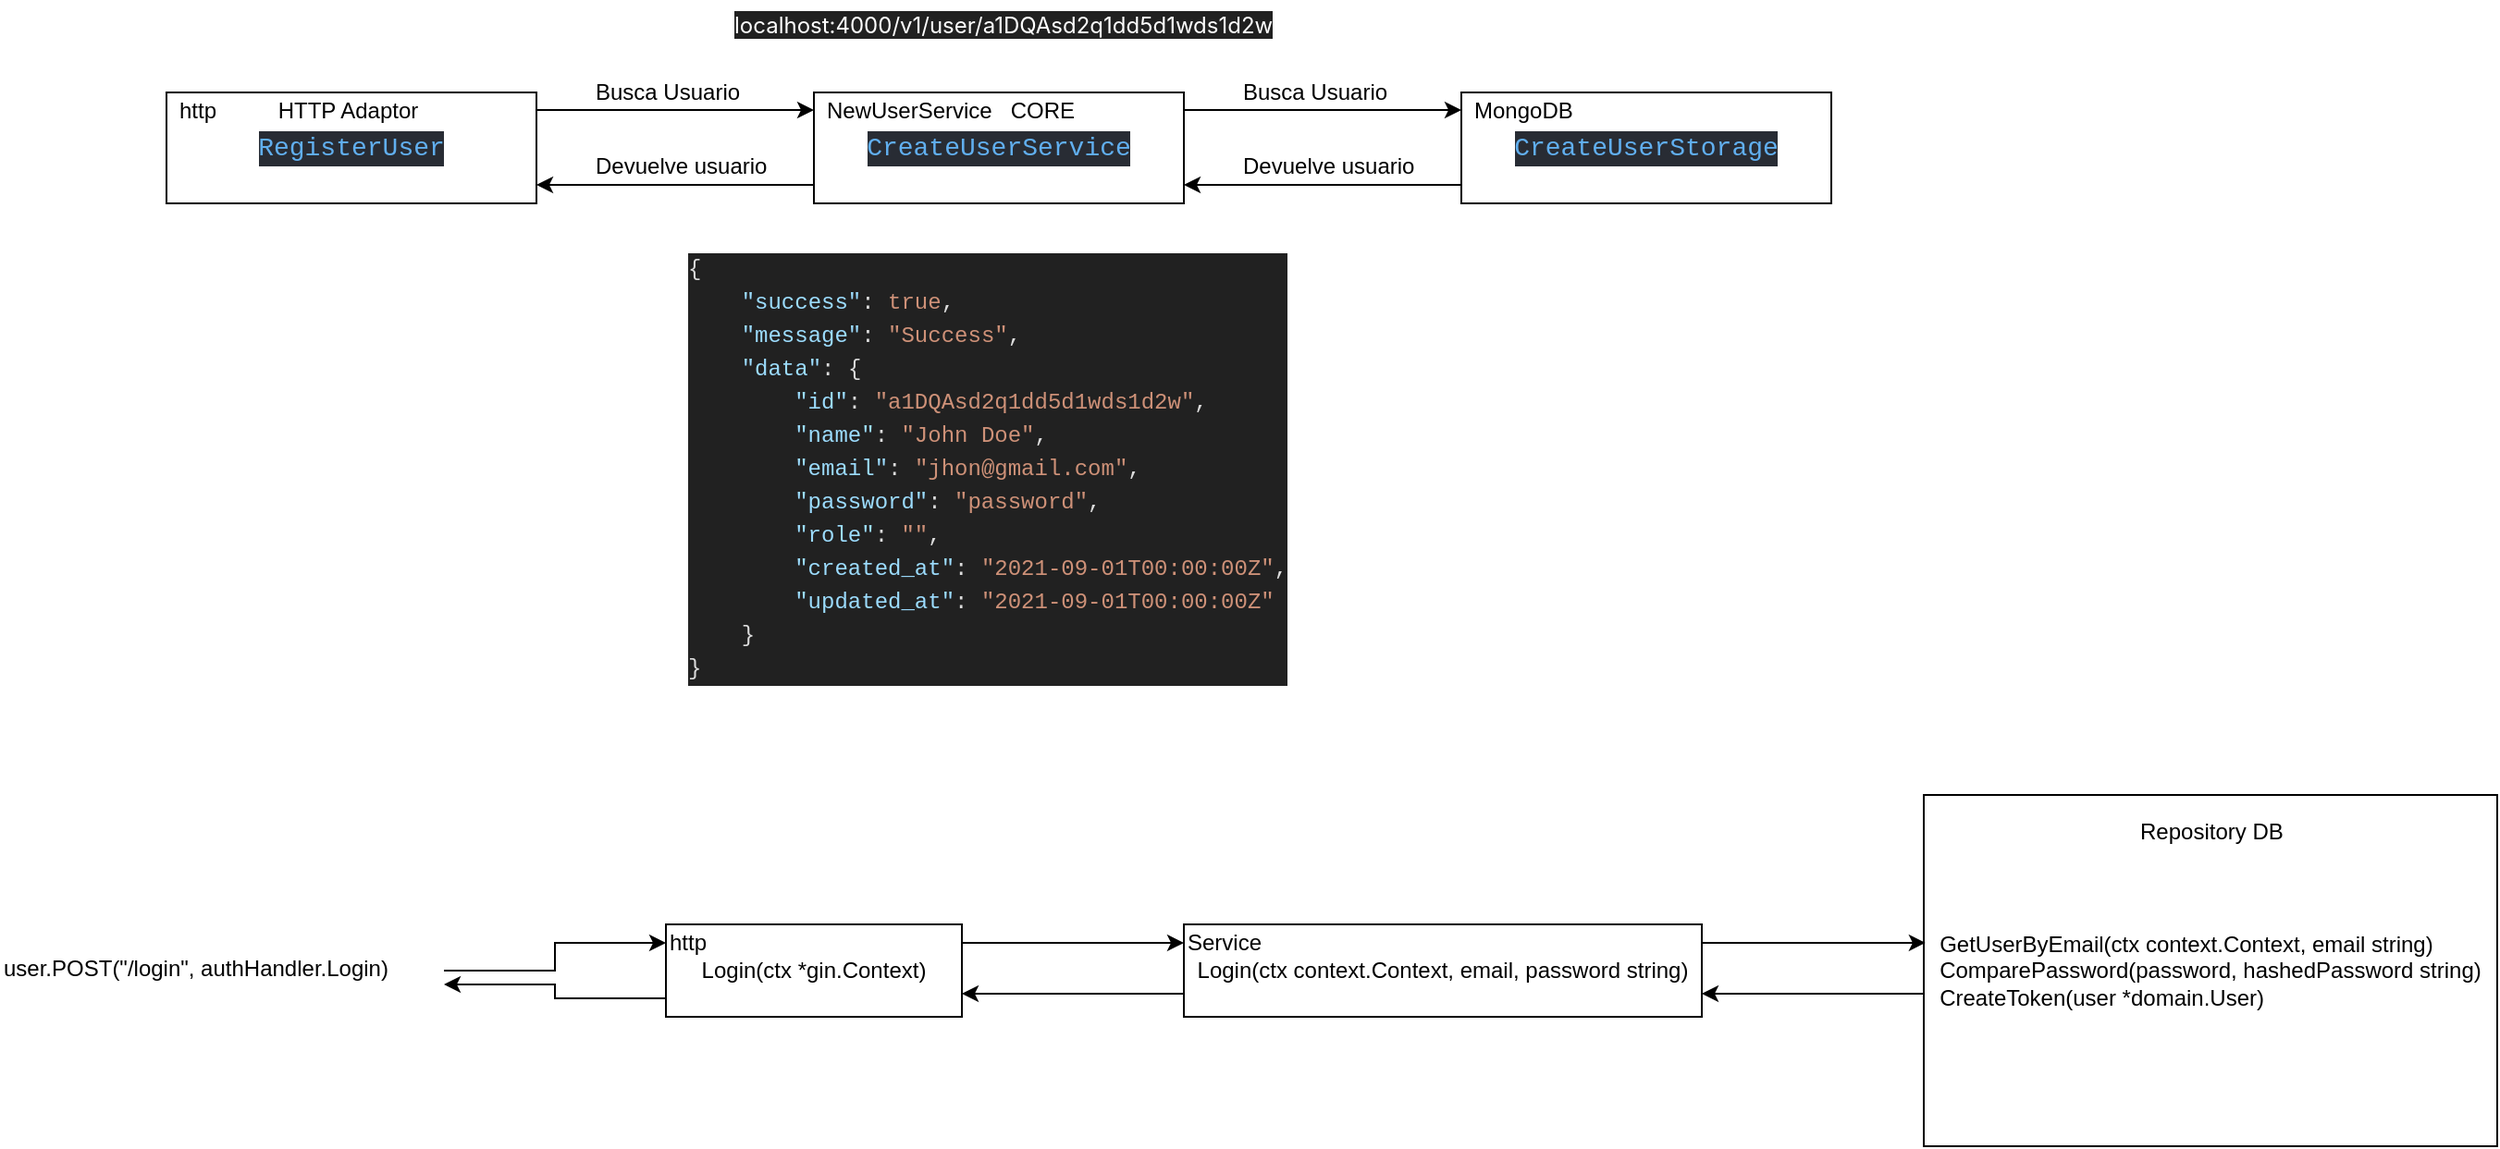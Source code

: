 <mxfile>
    <diagram id="RvWrwiXNnBhocP2-GlSa" name="Page-1">
        <mxGraphModel dx="1984" dy="779" grid="1" gridSize="10" guides="1" tooltips="1" connect="1" arrows="1" fold="1" page="1" pageScale="1" pageWidth="850" pageHeight="1100" math="0" shadow="0">
            <root>
                <mxCell id="0"/>
                <mxCell id="1" parent="0"/>
                <mxCell id="2" style="edgeStyle=orthogonalEdgeStyle;rounded=0;orthogonalLoop=1;jettySize=auto;html=1;entryX=0;entryY=0.5;entryDx=0;entryDy=0;" parent="1" edge="1">
                    <mxGeometry relative="1" as="geometry">
                        <mxPoint x="-240" y="129.5" as="sourcePoint"/>
                        <mxPoint x="-80" y="129.5" as="targetPoint"/>
                    </mxGeometry>
                </mxCell>
                <mxCell id="3" value="&lt;div style=&quot;color: rgb(171, 178, 191); background-color: rgb(40, 44, 52); font-family: Consolas, &amp;quot;Courier New&amp;quot;, monospace; font-size: 14px; line-height: 19px;&quot;&gt;&lt;span style=&quot;color: #61afef;&quot;&gt;RegisterUser&lt;/span&gt;&lt;/div&gt;" style="rounded=0;whiteSpace=wrap;html=1;" parent="1" vertex="1">
                    <mxGeometry x="-430" y="120" width="200" height="60" as="geometry"/>
                </mxCell>
                <mxCell id="4" style="edgeStyle=orthogonalEdgeStyle;rounded=0;orthogonalLoop=1;jettySize=auto;html=1;entryX=0;entryY=0.5;entryDx=0;entryDy=0;" parent="1" edge="1">
                    <mxGeometry relative="1" as="geometry">
                        <mxPoint x="120" y="129.5" as="sourcePoint"/>
                        <mxPoint x="270" y="129.5" as="targetPoint"/>
                    </mxGeometry>
                </mxCell>
                <mxCell id="5" value="&lt;div style=&quot;color: rgb(171, 178, 191); background-color: rgb(40, 44, 52); font-family: Consolas, &amp;quot;Courier New&amp;quot;, monospace; font-size: 14px; line-height: 19px;&quot;&gt;&lt;span style=&quot;color: #61afef;&quot;&gt;CreateUserService&lt;/span&gt;&lt;/div&gt;" style="rounded=0;whiteSpace=wrap;html=1;" parent="1" vertex="1">
                    <mxGeometry x="-80" y="120" width="200" height="60" as="geometry"/>
                </mxCell>
                <mxCell id="6" value="NewUserService&amp;nbsp; &amp;nbsp;CORE" style="text;html=1;align=left;verticalAlign=middle;whiteSpace=wrap;rounded=0;" parent="1" vertex="1">
                    <mxGeometry x="-75" y="120" width="190" height="20" as="geometry"/>
                </mxCell>
                <mxCell id="7" value="&lt;div style=&quot;color: rgb(171, 178, 191); background-color: rgb(40, 44, 52); font-family: Consolas, &amp;quot;Courier New&amp;quot;, monospace; font-size: 14px; line-height: 19px;&quot;&gt;&lt;span style=&quot;color: #61afef;&quot;&gt;CreateUserStorage&lt;/span&gt;&lt;/div&gt;" style="rounded=0;whiteSpace=wrap;html=1;" parent="1" vertex="1">
                    <mxGeometry x="270" y="120" width="200" height="60" as="geometry"/>
                </mxCell>
                <mxCell id="8" value="MongoDB" style="text;html=1;align=left;verticalAlign=middle;whiteSpace=wrap;rounded=0;" parent="1" vertex="1">
                    <mxGeometry x="275" y="120" width="190" height="20" as="geometry"/>
                </mxCell>
                <mxCell id="9" value="http&amp;nbsp;&lt;span style=&quot;white-space: pre;&quot;&gt;&#9;&lt;/span&gt;&lt;span style=&quot;white-space: pre;&quot;&gt;&#9;&lt;/span&gt;HTTP Adaptor" style="text;html=1;align=left;verticalAlign=middle;whiteSpace=wrap;rounded=0;" parent="1" vertex="1">
                    <mxGeometry x="-425" y="120" width="190" height="20" as="geometry"/>
                </mxCell>
                <mxCell id="10" value="" style="endArrow=classic;html=1;rounded=0;" parent="1" edge="1">
                    <mxGeometry width="50" height="50" relative="1" as="geometry">
                        <mxPoint x="270" y="170" as="sourcePoint"/>
                        <mxPoint x="120" y="170" as="targetPoint"/>
                        <Array as="points">
                            <mxPoint x="230" y="170"/>
                        </Array>
                    </mxGeometry>
                </mxCell>
                <mxCell id="11" value="" style="endArrow=classic;html=1;rounded=0;strokeColor=default;" parent="1" edge="1">
                    <mxGeometry width="50" height="50" relative="1" as="geometry">
                        <mxPoint x="-80" y="170" as="sourcePoint"/>
                        <mxPoint x="-230" y="170" as="targetPoint"/>
                        <Array as="points"/>
                    </mxGeometry>
                </mxCell>
                <mxCell id="12" value="Busca Usuario" style="text;html=1;align=left;verticalAlign=middle;whiteSpace=wrap;rounded=0;" parent="1" vertex="1">
                    <mxGeometry x="-200" y="110" width="100" height="20" as="geometry"/>
                </mxCell>
                <mxCell id="13" value="Busca Usuario" style="text;html=1;align=left;verticalAlign=middle;whiteSpace=wrap;rounded=0;" parent="1" vertex="1">
                    <mxGeometry x="150" y="110" width="100" height="20" as="geometry"/>
                </mxCell>
                <mxCell id="14" value="Devuelve usuario" style="text;html=1;align=left;verticalAlign=middle;whiteSpace=wrap;rounded=0;" parent="1" vertex="1">
                    <mxGeometry x="150" y="150" width="100" height="20" as="geometry"/>
                </mxCell>
                <mxCell id="15" value="Devuelve usuario" style="text;html=1;align=left;verticalAlign=middle;whiteSpace=wrap;rounded=0;" parent="1" vertex="1">
                    <mxGeometry x="-200" y="150" width="100" height="20" as="geometry"/>
                </mxCell>
                <mxCell id="16" value="&lt;span style=&quot;color: rgb(255, 255, 255); font-family: Inter, system-ui, -apple-system, BlinkMacSystemFont, &amp;quot;Segoe UI&amp;quot;, Roboto, Oxygen, Ubuntu, Cantarell, &amp;quot;Fira Sans&amp;quot;, &amp;quot;Droid Sans&amp;quot;, Helvetica, Arial, sans-serif; font-size: 12px; font-style: normal; font-variant-ligatures: normal; font-variant-caps: normal; font-weight: 400; letter-spacing: normal; orphans: 2; text-align: left; text-indent: 0px; text-transform: none; white-space: pre-wrap; widows: 2; word-spacing: 0px; -webkit-text-stroke-width: 0px; background-color: rgb(33, 33, 33); text-decoration-thickness: initial; text-decoration-style: initial; text-decoration-color: initial; display: inline !important; float: none;&quot;&gt;localhost:4000/v1/user/a1DQAsd2q1dd5d1wds1d2w&lt;/span&gt;" style="text;whiteSpace=wrap;html=1;" parent="1" vertex="1">
                    <mxGeometry x="-125" y="70" width="280" height="20" as="geometry"/>
                </mxCell>
                <UserObject label="&lt;div style=&quot;color: #f8f8f2;background-color: #212121;font-family: IBMPlexMono, 'Courier New', monospace, Consolas, 'Courier New', monospace;font-weight: normal;font-size: 12px;line-height: 18px;white-space: pre;&quot;&gt;&lt;div&gt;&lt;span style=&quot;color: #dcdcdc;&quot;&gt;{&lt;/span&gt;&lt;/div&gt;&lt;div&gt;&lt;span style=&quot;color: #f8f8f2;&quot;&gt;&amp;nbsp; &amp;nbsp; &lt;/span&gt;&lt;span style=&quot;color: #9cdcfe;&quot;&gt;&quot;success&quot;&lt;/span&gt;&lt;span style=&quot;color: #dcdcdc;&quot;&gt;:&lt;/span&gt;&lt;span style=&quot;color: #f8f8f2;&quot;&gt; &lt;/span&gt;&lt;span style=&quot;color: #ce9178;&quot;&gt;true&lt;/span&gt;&lt;span style=&quot;color: #dcdcdc;&quot;&gt;,&lt;/span&gt;&lt;/div&gt;&lt;div&gt;&lt;span style=&quot;color: #f8f8f2;&quot;&gt;&amp;nbsp; &amp;nbsp; &lt;/span&gt;&lt;span style=&quot;color: #9cdcfe;&quot;&gt;&quot;message&quot;&lt;/span&gt;&lt;span style=&quot;color: #dcdcdc;&quot;&gt;:&lt;/span&gt;&lt;span style=&quot;color: #f8f8f2;&quot;&gt; &lt;/span&gt;&lt;span style=&quot;color: #ce9178;&quot;&gt;&quot;Success&quot;&lt;/span&gt;&lt;span style=&quot;color: #dcdcdc;&quot;&gt;,&lt;/span&gt;&lt;/div&gt;&lt;div&gt;&lt;span style=&quot;color: #f8f8f2;&quot;&gt;&amp;nbsp; &amp;nbsp; &lt;/span&gt;&lt;span style=&quot;color: #9cdcfe;&quot;&gt;&quot;data&quot;&lt;/span&gt;&lt;span style=&quot;color: #dcdcdc;&quot;&gt;:&lt;/span&gt;&lt;span style=&quot;color: #f8f8f2;&quot;&gt; &lt;/span&gt;&lt;span style=&quot;color: #dcdcdc;&quot;&gt;{&lt;/span&gt;&lt;/div&gt;&lt;div&gt;&lt;span style=&quot;color: #f8f8f2;&quot;&gt;&amp;nbsp; &amp;nbsp; &amp;nbsp; &amp;nbsp; &lt;/span&gt;&lt;span style=&quot;color: #9cdcfe;&quot;&gt;&quot;id&quot;&lt;/span&gt;&lt;span style=&quot;color: #dcdcdc;&quot;&gt;:&lt;/span&gt;&lt;span style=&quot;color: #f8f8f2;&quot;&gt; &lt;/span&gt;&lt;span style=&quot;color: #ce9178;&quot;&gt;&quot;a1DQAsd2q1dd5d1wds1d2w&quot;&lt;/span&gt;&lt;span style=&quot;color: #dcdcdc;&quot;&gt;,&lt;/span&gt;&lt;/div&gt;&lt;div&gt;&lt;span style=&quot;color: #f8f8f2;&quot;&gt;&amp;nbsp; &amp;nbsp; &amp;nbsp; &amp;nbsp; &lt;/span&gt;&lt;span style=&quot;color: #9cdcfe;&quot;&gt;&quot;name&quot;&lt;/span&gt;&lt;span style=&quot;color: #dcdcdc;&quot;&gt;:&lt;/span&gt;&lt;span style=&quot;color: #f8f8f2;&quot;&gt; &lt;/span&gt;&lt;span style=&quot;color: #ce9178;&quot;&gt;&quot;John Doe&quot;&lt;/span&gt;&lt;span style=&quot;color: #dcdcdc;&quot;&gt;,&lt;/span&gt;&lt;/div&gt;&lt;div&gt;&lt;span style=&quot;color: #f8f8f2;&quot;&gt;&amp;nbsp; &amp;nbsp; &amp;nbsp; &amp;nbsp; &lt;/span&gt;&lt;span style=&quot;color: #9cdcfe;&quot;&gt;&quot;email&quot;&lt;/span&gt;&lt;span style=&quot;color: #dcdcdc;&quot;&gt;:&lt;/span&gt;&lt;span style=&quot;color: #f8f8f2;&quot;&gt; &lt;/span&gt;&lt;span style=&quot;color: #ce9178;&quot;&gt;&quot;jhon@gmail.com&quot;&lt;/span&gt;&lt;span style=&quot;color: #dcdcdc;&quot;&gt;,&lt;/span&gt;&lt;/div&gt;&lt;div&gt;&lt;span style=&quot;color: #f8f8f2;&quot;&gt;&amp;nbsp; &amp;nbsp; &amp;nbsp; &amp;nbsp; &lt;/span&gt;&lt;span style=&quot;color: #9cdcfe;&quot;&gt;&quot;password&quot;&lt;/span&gt;&lt;span style=&quot;color: #dcdcdc;&quot;&gt;:&lt;/span&gt;&lt;span style=&quot;color: #f8f8f2;&quot;&gt; &lt;/span&gt;&lt;span style=&quot;color: #ce9178;&quot;&gt;&quot;password&quot;&lt;/span&gt;&lt;span style=&quot;color: #dcdcdc;&quot;&gt;,&lt;/span&gt;&lt;/div&gt;&lt;div&gt;&lt;span style=&quot;color: #f8f8f2;&quot;&gt;&amp;nbsp; &amp;nbsp; &amp;nbsp; &amp;nbsp; &lt;/span&gt;&lt;span style=&quot;color: #9cdcfe;&quot;&gt;&quot;role&quot;&lt;/span&gt;&lt;span style=&quot;color: #dcdcdc;&quot;&gt;:&lt;/span&gt;&lt;span style=&quot;color: #f8f8f2;&quot;&gt; &lt;/span&gt;&lt;span style=&quot;color: #ce9178;&quot;&gt;&quot;&quot;&lt;/span&gt;&lt;span style=&quot;color: #dcdcdc;&quot;&gt;,&lt;/span&gt;&lt;/div&gt;&lt;div&gt;&lt;span style=&quot;color: #f8f8f2;&quot;&gt;&amp;nbsp; &amp;nbsp; &amp;nbsp; &amp;nbsp; &lt;/span&gt;&lt;span style=&quot;color: #9cdcfe;&quot;&gt;&quot;created_at&quot;&lt;/span&gt;&lt;span style=&quot;color: #dcdcdc;&quot;&gt;:&lt;/span&gt;&lt;span style=&quot;color: #f8f8f2;&quot;&gt; &lt;/span&gt;&lt;span style=&quot;color: #ce9178;&quot;&gt;&quot;2021-09-01T00:00:00Z&quot;&lt;/span&gt;&lt;span style=&quot;color: #dcdcdc;&quot;&gt;,&lt;/span&gt;&lt;/div&gt;&lt;div&gt;&lt;span style=&quot;color: #f8f8f2;&quot;&gt;&amp;nbsp; &amp;nbsp; &amp;nbsp; &amp;nbsp; &lt;/span&gt;&lt;span style=&quot;color: #9cdcfe;&quot;&gt;&quot;updated_at&quot;&lt;/span&gt;&lt;span style=&quot;color: #dcdcdc;&quot;&gt;:&lt;/span&gt;&lt;span style=&quot;color: #f8f8f2;&quot;&gt; &lt;/span&gt;&lt;span style=&quot;color: #ce9178;&quot;&gt;&quot;2021-09-01T00:00:00Z&quot;&lt;/span&gt;&lt;/div&gt;&lt;div&gt;&lt;span style=&quot;color: #f8f8f2;&quot;&gt;&amp;nbsp; &amp;nbsp; &lt;/span&gt;&lt;span style=&quot;color: #dcdcdc;&quot;&gt;}&lt;/span&gt;&lt;/div&gt;&lt;div&gt;&lt;span style=&quot;color: #dcdcdc;&quot;&gt;}&lt;/span&gt;&lt;/div&gt;&lt;/div&gt;" link="&lt;div style=&quot;color: #f8f8f2;background-color: #212121;font-family: IBMPlexMono, 'Courier New', monospace, Consolas, 'Courier New', monospace;font-weight: normal;font-size: 12px;line-height: 18px;white-space: pre;&quot;&gt;&lt;div&gt;&lt;span style=&quot;color: #dcdcdc;&quot;&gt;{&lt;/span&gt;&lt;/div&gt;&lt;div&gt;&lt;span style=&quot;color: #f8f8f2;&quot;&gt;&amp;nbsp; &amp;nbsp; &lt;/span&gt;&lt;span style=&quot;color: #9cdcfe;&quot;&gt;&quot;success&quot;&lt;/span&gt;&lt;span style=&quot;color: #dcdcdc;&quot;&gt;:&lt;/span&gt;&lt;span style=&quot;color: #f8f8f2;&quot;&gt; &lt;/span&gt;&lt;span style=&quot;color: #ce9178;&quot;&gt;true&lt;/span&gt;&lt;span style=&quot;color: #dcdcdc;&quot;&gt;,&lt;/span&gt;&lt;/div&gt;&lt;div&gt;&lt;span style=&quot;color: #f8f8f2;&quot;&gt;&amp;nbsp; &amp;nbsp; &lt;/span&gt;&lt;span style=&quot;color: #9cdcfe;&quot;&gt;&quot;message&quot;&lt;/span&gt;&lt;span style=&quot;color: #dcdcdc;&quot;&gt;:&lt;/span&gt;&lt;span style=&quot;color: #f8f8f2;&quot;&gt; &lt;/span&gt;&lt;span style=&quot;color: #ce9178;&quot;&gt;&quot;Success&quot;&lt;/span&gt;&lt;span style=&quot;color: #dcdcdc;&quot;&gt;,&lt;/span&gt;&lt;/div&gt;&lt;div&gt;&lt;span style=&quot;color: #f8f8f2;&quot;&gt;&amp;nbsp; &amp;nbsp; &lt;/span&gt;&lt;span style=&quot;color: #9cdcfe;&quot;&gt;&quot;data&quot;&lt;/span&gt;&lt;span style=&quot;color: #dcdcdc;&quot;&gt;:&lt;/span&gt;&lt;span style=&quot;color: #f8f8f2;&quot;&gt; &lt;/span&gt;&lt;span style=&quot;color: #dcdcdc;&quot;&gt;{&lt;/span&gt;&lt;/div&gt;&lt;div&gt;&lt;span style=&quot;color: #f8f8f2;&quot;&gt;&amp;nbsp; &amp;nbsp; &amp;nbsp; &amp;nbsp; &lt;/span&gt;&lt;span style=&quot;color: #9cdcfe;&quot;&gt;&quot;id&quot;&lt;/span&gt;&lt;span style=&quot;color: #dcdcdc;&quot;&gt;:&lt;/span&gt;&lt;span style=&quot;color: #f8f8f2;&quot;&gt; &lt;/span&gt;&lt;span style=&quot;color: #ce9178;&quot;&gt;&quot;a1DQAsd2q1dd5d1wds1d2w&quot;&lt;/span&gt;&lt;span style=&quot;color: #dcdcdc;&quot;&gt;,&lt;/span&gt;&lt;/div&gt;&lt;div&gt;&lt;span style=&quot;color: #f8f8f2;&quot;&gt;&amp;nbsp; &amp;nbsp; &amp;nbsp; &amp;nbsp; &lt;/span&gt;&lt;span style=&quot;color: #9cdcfe;&quot;&gt;&quot;name&quot;&lt;/span&gt;&lt;span style=&quot;color: #dcdcdc;&quot;&gt;:&lt;/span&gt;&lt;span style=&quot;color: #f8f8f2;&quot;&gt; &lt;/span&gt;&lt;span style=&quot;color: #ce9178;&quot;&gt;&quot;John Doe&quot;&lt;/span&gt;&lt;span style=&quot;color: #dcdcdc;&quot;&gt;,&lt;/span&gt;&lt;/div&gt;&lt;div&gt;&lt;span style=&quot;color: #f8f8f2;&quot;&gt;&amp;nbsp; &amp;nbsp; &amp;nbsp; &amp;nbsp; &lt;/span&gt;&lt;span style=&quot;color: #9cdcfe;&quot;&gt;&quot;email&quot;&lt;/span&gt;&lt;span style=&quot;color: #dcdcdc;&quot;&gt;:&lt;/span&gt;&lt;span style=&quot;color: #f8f8f2;&quot;&gt; &lt;/span&gt;&lt;span style=&quot;color: #ce9178;&quot;&gt;&quot;jhon@gmail.com&quot;&lt;/span&gt;&lt;span style=&quot;color: #dcdcdc;&quot;&gt;,&lt;/span&gt;&lt;/div&gt;&lt;div&gt;&lt;span style=&quot;color: #f8f8f2;&quot;&gt;&amp;nbsp; &amp;nbsp; &amp;nbsp; &amp;nbsp; &lt;/span&gt;&lt;span style=&quot;color: #9cdcfe;&quot;&gt;&quot;password&quot;&lt;/span&gt;&lt;span style=&quot;color: #dcdcdc;&quot;&gt;:&lt;/span&gt;&lt;span style=&quot;color: #f8f8f2;&quot;&gt; &lt;/span&gt;&lt;span style=&quot;color: #ce9178;&quot;&gt;&quot;password&quot;&lt;/span&gt;&lt;span style=&quot;color: #dcdcdc;&quot;&gt;,&lt;/span&gt;&lt;/div&gt;&lt;div&gt;&lt;span style=&quot;color: #f8f8f2;&quot;&gt;&amp;nbsp; &amp;nbsp; &amp;nbsp; &amp;nbsp; &lt;/span&gt;&lt;span style=&quot;color: #9cdcfe;&quot;&gt;&quot;role&quot;&lt;/span&gt;&lt;span style=&quot;color: #dcdcdc;&quot;&gt;:&lt;/span&gt;&lt;span style=&quot;color: #f8f8f2;&quot;&gt; &lt;/span&gt;&lt;span style=&quot;color: #ce9178;&quot;&gt;&quot;&quot;&lt;/span&gt;&lt;span style=&quot;color: #dcdcdc;&quot;&gt;,&lt;/span&gt;&lt;/div&gt;&lt;div&gt;&lt;span style=&quot;color: #f8f8f2;&quot;&gt;&amp;nbsp; &amp;nbsp; &amp;nbsp; &amp;nbsp; &lt;/span&gt;&lt;span style=&quot;color: #9cdcfe;&quot;&gt;&quot;created_at&quot;&lt;/span&gt;&lt;span style=&quot;color: #dcdcdc;&quot;&gt;:&lt;/span&gt;&lt;span style=&quot;color: #f8f8f2;&quot;&gt; &lt;/span&gt;&lt;span style=&quot;color: #ce9178;&quot;&gt;&quot;2021-09-01T00:00:00Z&quot;&lt;/span&gt;&lt;span style=&quot;color: #dcdcdc;&quot;&gt;,&lt;/span&gt;&lt;/div&gt;&lt;div&gt;&lt;span style=&quot;color: #f8f8f2;&quot;&gt;&amp;nbsp; &amp;nbsp; &amp;nbsp; &amp;nbsp; &lt;/span&gt;&lt;span style=&quot;color: #9cdcfe;&quot;&gt;&quot;updated_at&quot;&lt;/span&gt;&lt;span style=&quot;color: #dcdcdc;&quot;&gt;:&lt;/span&gt;&lt;span style=&quot;color: #f8f8f2;&quot;&gt; &lt;/span&gt;&lt;span style=&quot;color: #ce9178;&quot;&gt;&quot;2021-09-01T00:00:00Z&quot;&lt;/span&gt;&lt;/div&gt;&lt;div&gt;&lt;span style=&quot;color: #f8f8f2;&quot;&gt;&amp;nbsp; &amp;nbsp; &lt;/span&gt;&lt;span style=&quot;color: #dcdcdc;&quot;&gt;}&lt;/span&gt;&lt;/div&gt;&lt;div&gt;&lt;span style=&quot;color: #dcdcdc;&quot;&gt;}&lt;/span&gt;&lt;/div&gt;&lt;/div&gt;" id="17">
                    <mxCell style="text;whiteSpace=wrap;html=1;" parent="1" vertex="1">
                        <mxGeometry x="-150" y="200" width="330" height="240" as="geometry"/>
                    </mxCell>
                </UserObject>
                <mxCell id="18" style="edgeStyle=orthogonalEdgeStyle;rounded=0;orthogonalLoop=1;jettySize=auto;html=1;entryX=0;entryY=0.5;entryDx=0;entryDy=0;" edge="1" parent="1" source="20" target="24">
                    <mxGeometry relative="1" as="geometry">
                        <Array as="points">
                            <mxPoint x="40" y="580"/>
                            <mxPoint x="40" y="580"/>
                        </Array>
                    </mxGeometry>
                </mxCell>
                <mxCell id="19" style="edgeStyle=orthogonalEdgeStyle;rounded=0;orthogonalLoop=1;jettySize=auto;html=1;entryX=1;entryY=0.75;entryDx=0;entryDy=0;" edge="1" parent="1" source="20" target="29">
                    <mxGeometry relative="1" as="geometry">
                        <Array as="points">
                            <mxPoint x="-220" y="610"/>
                            <mxPoint x="-220" y="603"/>
                        </Array>
                    </mxGeometry>
                </mxCell>
                <mxCell id="20" value="Login(ctx *gin.Context)" style="rounded=0;whiteSpace=wrap;html=1;" vertex="1" parent="1">
                    <mxGeometry x="-160" y="570" width="160" height="50" as="geometry"/>
                </mxCell>
                <mxCell id="21" value="http" style="text;html=1;align=left;verticalAlign=middle;whiteSpace=wrap;rounded=0;" vertex="1" parent="1">
                    <mxGeometry x="-160" y="570" width="160" height="20" as="geometry"/>
                </mxCell>
                <mxCell id="22" style="edgeStyle=orthogonalEdgeStyle;rounded=0;orthogonalLoop=1;jettySize=auto;html=1;entryX=1;entryY=0.75;entryDx=0;entryDy=0;" edge="1" parent="1" source="23" target="20">
                    <mxGeometry relative="1" as="geometry">
                        <Array as="points">
                            <mxPoint x="60" y="608"/>
                        </Array>
                    </mxGeometry>
                </mxCell>
                <mxCell id="23" value="Login(ctx context.Context, email, password string)" style="rounded=0;whiteSpace=wrap;html=1;" vertex="1" parent="1">
                    <mxGeometry x="120" y="570" width="280" height="50" as="geometry"/>
                </mxCell>
                <mxCell id="24" value="Service" style="text;html=1;align=left;verticalAlign=middle;whiteSpace=wrap;rounded=0;" vertex="1" parent="1">
                    <mxGeometry x="120" y="570" width="280" height="20" as="geometry"/>
                </mxCell>
                <mxCell id="25" style="edgeStyle=orthogonalEdgeStyle;rounded=0;orthogonalLoop=1;jettySize=auto;html=1;entryX=1;entryY=0.75;entryDx=0;entryDy=0;" edge="1" parent="1" source="26" target="23">
                    <mxGeometry relative="1" as="geometry">
                        <Array as="points">
                            <mxPoint x="460" y="608"/>
                        </Array>
                    </mxGeometry>
                </mxCell>
                <mxCell id="26" value="&lt;div style=&quot;text-align: left;&quot;&gt;&lt;span style=&quot;background-color: initial;&quot;&gt;GetUserByEmail(ctx context.Context, email string)&lt;/span&gt;&lt;/div&gt;&lt;div style=&quot;text-align: left;&quot;&gt;ComparePassword(password, hashedPassword string)&lt;br&gt;&lt;/div&gt;&lt;div style=&quot;text-align: left;&quot;&gt;CreateToken(user *domain.User)&lt;br&gt;&lt;/div&gt;" style="rounded=0;whiteSpace=wrap;html=1;" vertex="1" parent="1">
                    <mxGeometry x="520" y="500" width="310" height="190" as="geometry"/>
                </mxCell>
                <mxCell id="27" value="Repository DB" style="text;html=1;align=left;verticalAlign=middle;whiteSpace=wrap;rounded=0;" vertex="1" parent="1">
                    <mxGeometry x="635" y="510" width="80" height="20" as="geometry"/>
                </mxCell>
                <mxCell id="28" style="edgeStyle=orthogonalEdgeStyle;rounded=0;orthogonalLoop=1;jettySize=auto;html=1;entryX=0;entryY=0.5;entryDx=0;entryDy=0;" edge="1" parent="1" source="29" target="21">
                    <mxGeometry relative="1" as="geometry"/>
                </mxCell>
                <mxCell id="29" value="user.POST(&quot;/login&quot;, authHandler.Login)" style="text;whiteSpace=wrap;" vertex="1" parent="1">
                    <mxGeometry x="-520" y="580" width="240" height="30" as="geometry"/>
                </mxCell>
                <mxCell id="30" style="edgeStyle=orthogonalEdgeStyle;rounded=0;orthogonalLoop=1;jettySize=auto;html=1;entryX=0.003;entryY=0.421;entryDx=0;entryDy=0;entryPerimeter=0;" edge="1" parent="1" source="24" target="26">
                    <mxGeometry relative="1" as="geometry"/>
                </mxCell>
            </root>
        </mxGraphModel>
    </diagram>
</mxfile>